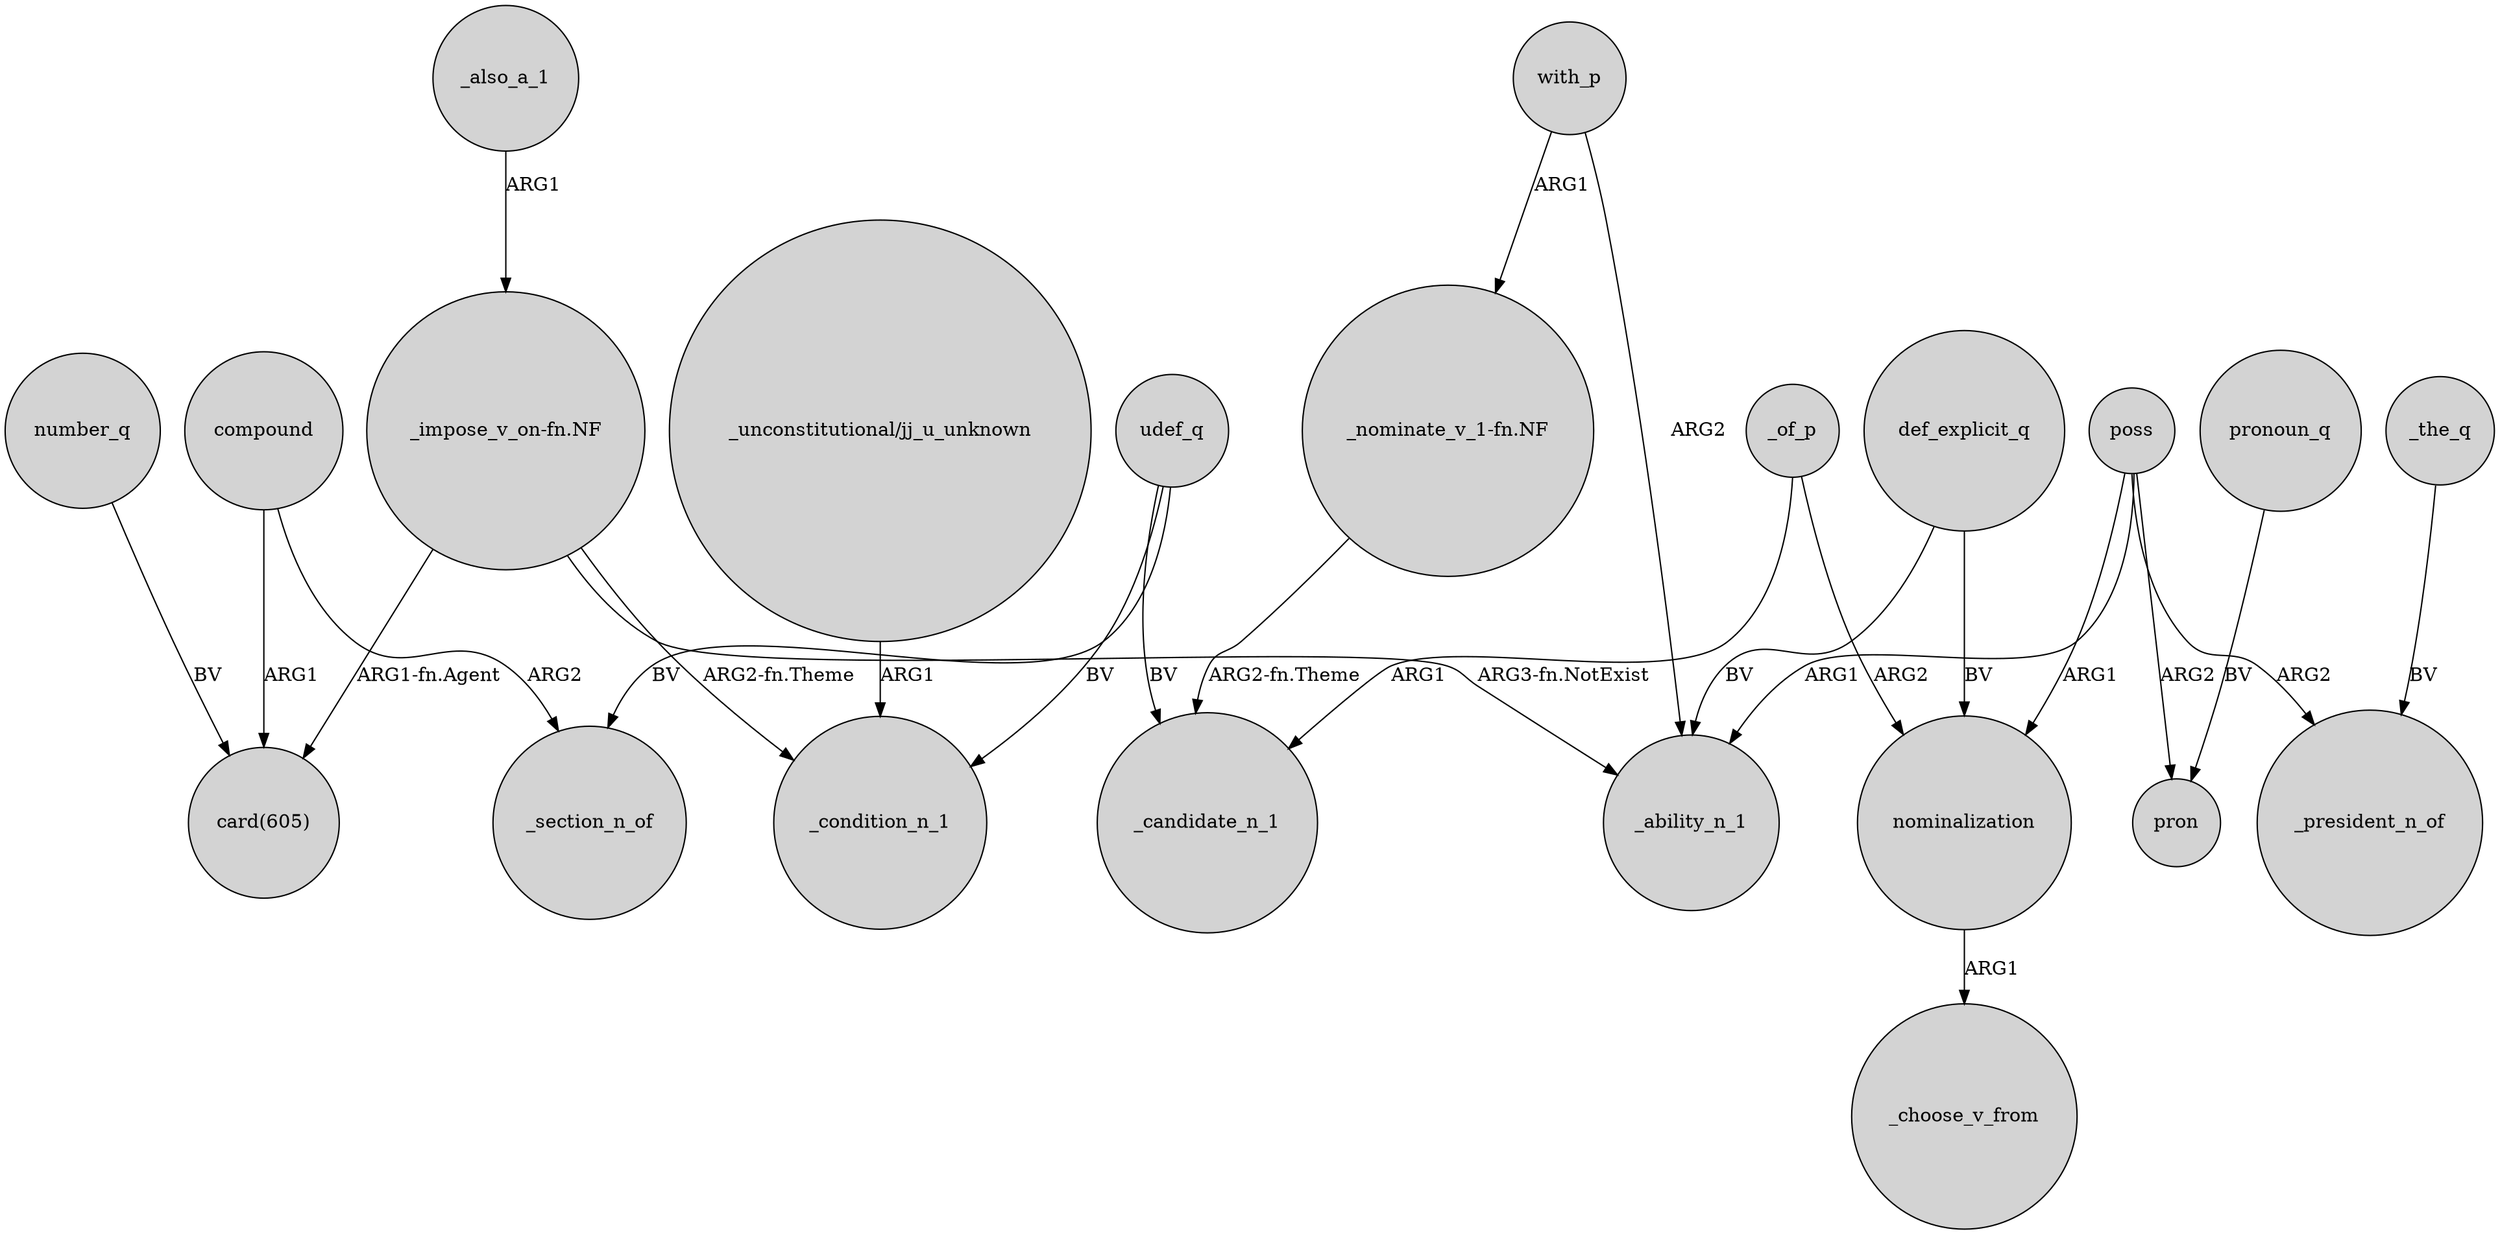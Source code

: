 digraph {
	node [shape=circle style=filled]
	"_impose_v_on-fn.NF" -> "card(605)" [label="ARG1-fn.Agent"]
	poss -> pron [label=ARG2]
	"_impose_v_on-fn.NF" -> _condition_n_1 [label="ARG2-fn.Theme"]
	number_q -> "card(605)" [label=BV]
	compound -> "card(605)" [label=ARG1]
	poss -> nominalization [label=ARG1]
	poss -> _ability_n_1 [label=ARG1]
	def_explicit_q -> _ability_n_1 [label=BV]
	with_p -> _ability_n_1 [label=ARG2]
	udef_q -> _condition_n_1 [label=BV]
	pronoun_q -> pron [label=BV]
	with_p -> "_nominate_v_1-fn.NF" [label=ARG1]
	nominalization -> _choose_v_from [label=ARG1]
	_of_p -> nominalization [label=ARG2]
	_of_p -> _candidate_n_1 [label=ARG1]
	_the_q -> _president_n_of [label=BV]
	_also_a_1 -> "_impose_v_on-fn.NF" [label=ARG1]
	def_explicit_q -> nominalization [label=BV]
	"_unconstitutional/jj_u_unknown" -> _condition_n_1 [label=ARG1]
	compound -> _section_n_of [label=ARG2]
	"_impose_v_on-fn.NF" -> _ability_n_1 [label="ARG3-fn.NotExist"]
	"_nominate_v_1-fn.NF" -> _candidate_n_1 [label="ARG2-fn.Theme"]
	poss -> _president_n_of [label=ARG2]
	udef_q -> _section_n_of [label=BV]
	udef_q -> _candidate_n_1 [label=BV]
}
